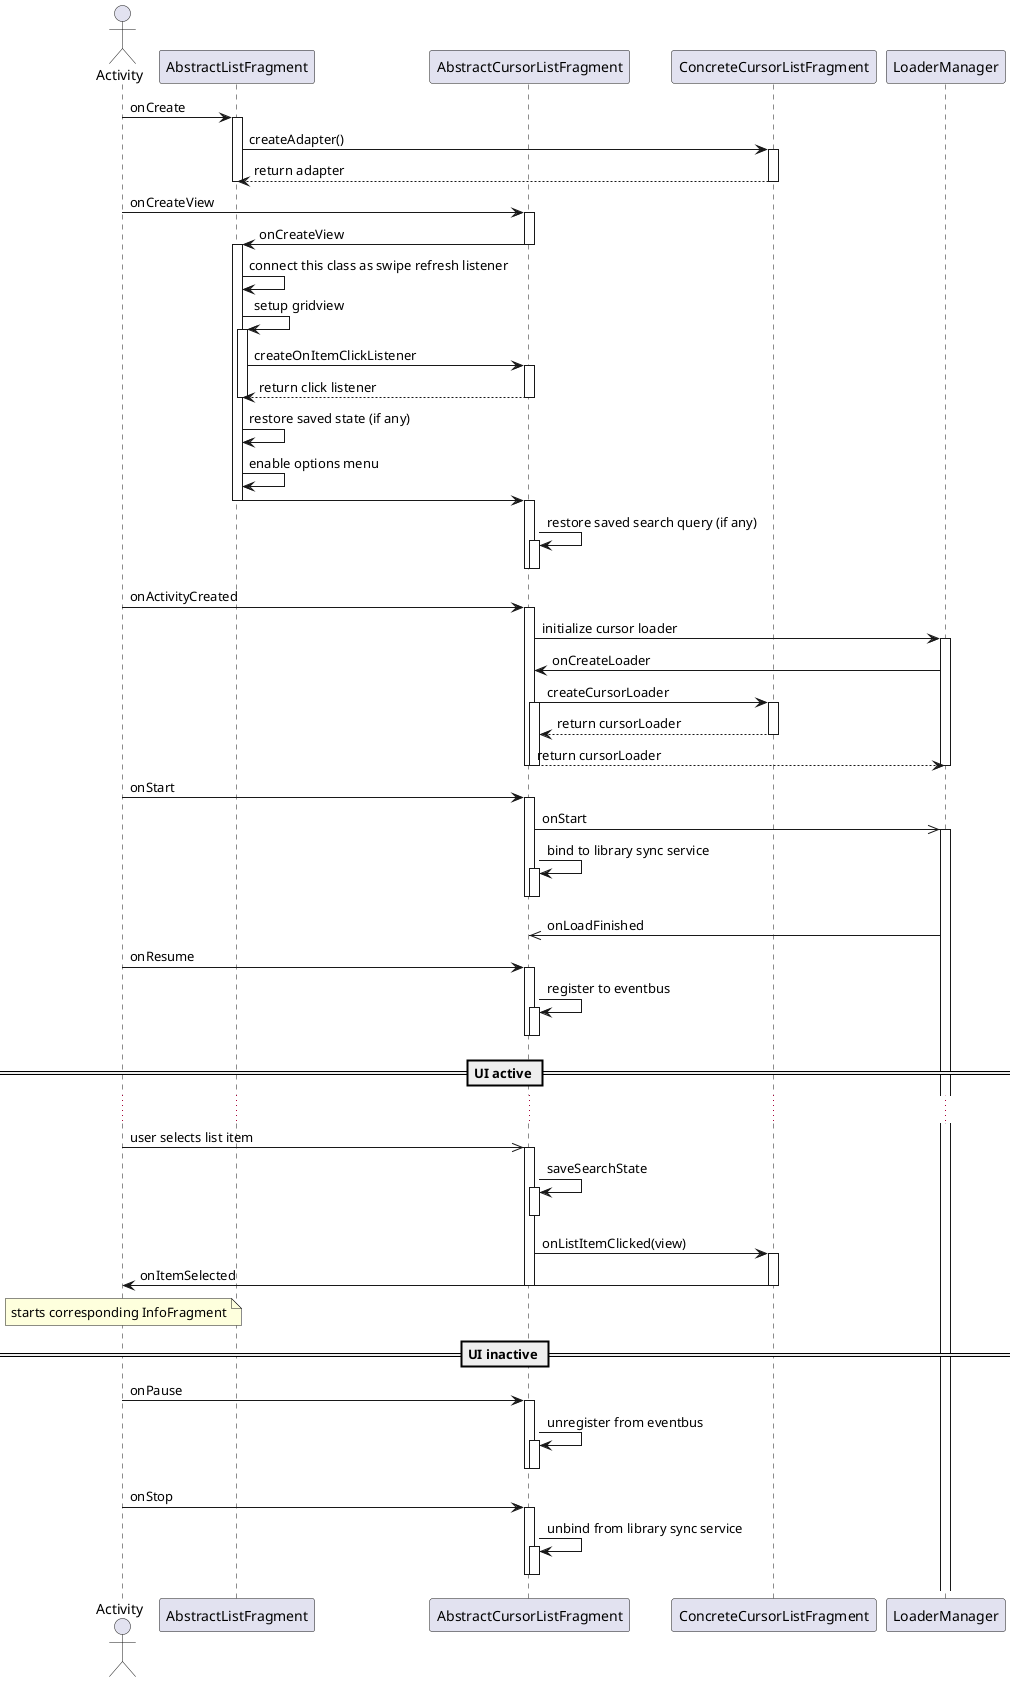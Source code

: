 @startuml


Actor Activity
participant "AbstractListFragment" as A
participant "AbstractCursorListFragment" as B
participant "ConcreteCursorListFragment" as C

Activity -> A: onCreate
activate A
A -> C: createAdapter()
activate C
C --> A: return adapter
deactivate C
deactivate A

Activity -> B: onCreateView
activate B
B -> A: onCreateView
deactivate B
activate A
A -> A: connect this class as swipe refresh listener
A -> A: setup gridview
activate A
A -> B: createOnItemClickListener
activate B
B --> A: return click listener
deactivate B
deactivate A
A -> A: restore saved state (if any)
A -> A: enable options menu
A -> B:
deactivate A
activate B
B -> B: restore saved search query (if any)
activate B
deactivate B
deactivate B

Activity -> B: onActivityCreated
activate B
B -> LoaderManager: initialize cursor loader
activate LoaderManager
LoaderManager -> B: onCreateLoader
B -> C: createCursorLoader
activate B
activate C
C --> B: return cursorLoader
deactivate C
B --> LoaderManager: return cursorLoader
deactivate B
deactivate B
deactivate LoaderManager

Activity -> B: onStart
Activate B
B ->> LoaderManager: onStart
Activate LoaderManager
B -> B: bind to library sync service
activate B
deactivate B
deactivate B
LoaderManager ->> B: onLoadFinished

Activity -> B: onResume
Activate B
B -> B: register to eventbus
activate B
deactivate B
deactivate B
== UI active ==
...
Activity ->> B: user selects list item
activate B
B -> B: saveSearchState
activate B
deactivate B
B -> C: onListItemClicked(view)
Activate C
C -> Activity: onItemSelected
note over Activity: starts corresponding InfoFragment
deactivate C
deactivate B
== UI inactive ==
Activity -> B: onPause
activate B
B -> B: unregister from eventbus
activate B
deactivate B
deactivate B

Activity -> B: onStop
activate B
B -> B: unbind from library sync service
activate B
deactivate B
deactivate B
@enduml
